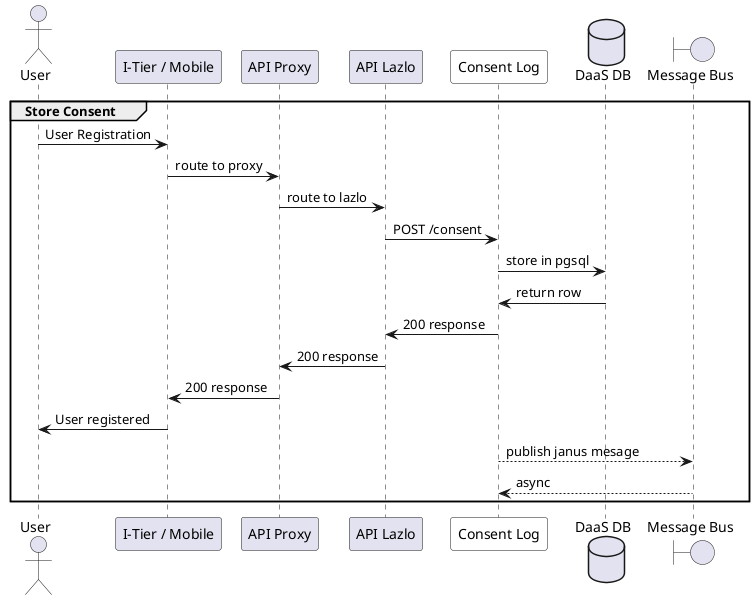 @startuml
actor User
participant "I-Tier / Mobile" as Client
participant "API Proxy" as Proxy
participant "API Lazlo" as Lazlo
participant "Consent Log" as CLS #white
database "DaaS DB" as DB
boundary "Message Bus" as MBus

group Store Consent
  User -> Client: User Registration
  Client -> Proxy: route to proxy
  Proxy -> Lazlo: route to lazlo
  Lazlo -> CLS: POST /consent
  CLS -> DB: store in pgsql
  DB -> CLS: return row
  CLS -> Lazlo: 200 response
  Lazlo -> Proxy: 200 response
  Proxy -> Client: 200 response
  Client -> User: User registered
  CLS --> MBus: publish janus mesage
  MBus --> CLS: async
end
@end